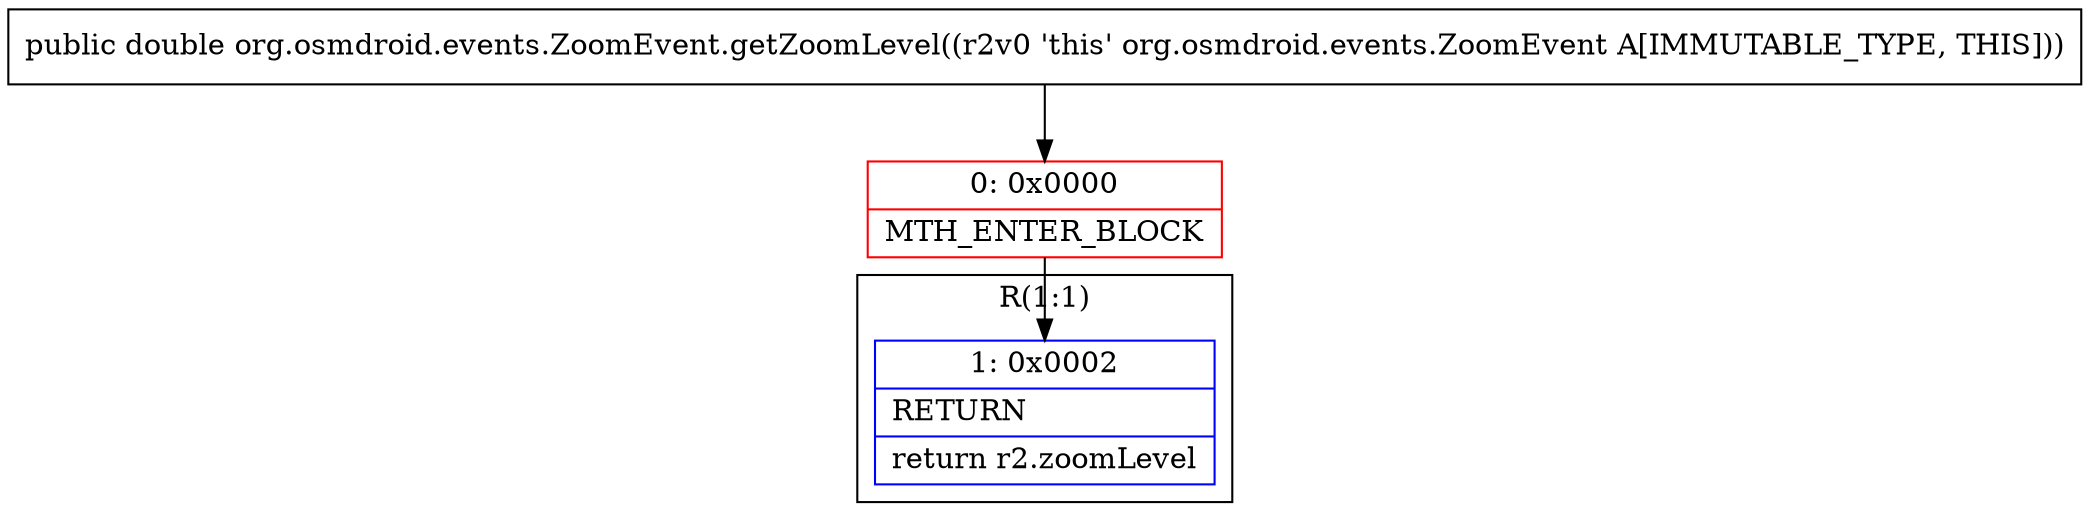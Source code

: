 digraph "CFG fororg.osmdroid.events.ZoomEvent.getZoomLevel()D" {
subgraph cluster_Region_145987066 {
label = "R(1:1)";
node [shape=record,color=blue];
Node_1 [shape=record,label="{1\:\ 0x0002|RETURN\l|return r2.zoomLevel\l}"];
}
Node_0 [shape=record,color=red,label="{0\:\ 0x0000|MTH_ENTER_BLOCK\l}"];
MethodNode[shape=record,label="{public double org.osmdroid.events.ZoomEvent.getZoomLevel((r2v0 'this' org.osmdroid.events.ZoomEvent A[IMMUTABLE_TYPE, THIS])) }"];
MethodNode -> Node_0;
Node_0 -> Node_1;
}

